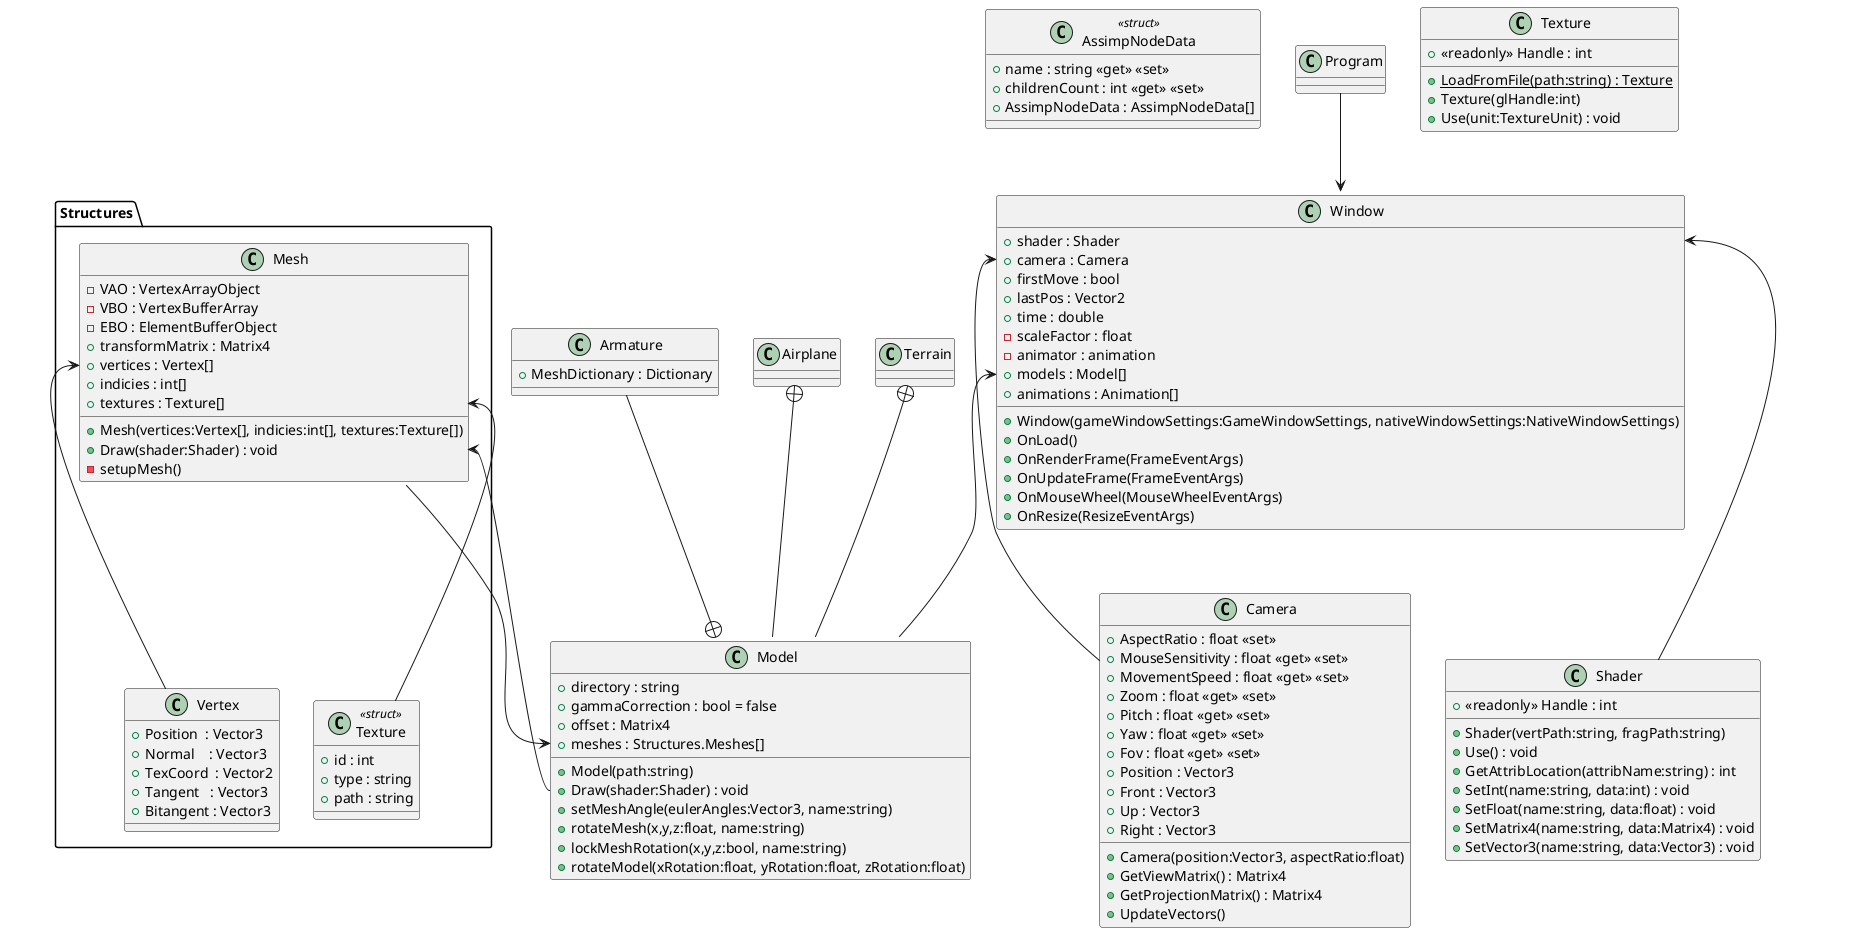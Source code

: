 @startuml AirplaneGame

class AssimpNodeData <<struct>> {
    + name : string <<get>> <<set>>
    + childrenCount : int <<get>> <<set>>
    + AssimpNodeData : AssimpNodeData[]

}

class Camera {
    + Camera(position:Vector3, aspectRatio:float)
    + AspectRatio : float <<set>>
    + MouseSensitivity : float <<get>> <<set>>
    + MovementSpeed : float <<get>> <<set>>
    + Zoom : float <<get>> <<set>>
    + Pitch : float <<get>> <<set>>
    + Yaw : float <<get>> <<set>>
    + Fov : float <<get>> <<set>>
    + Position : Vector3
    + Front : Vector3
    + Up : Vector3
    + Right : Vector3
    + GetViewMatrix() : Matrix4
    + GetProjectionMatrix() : Matrix4
    + UpdateVectors()
}
class Model {
    + directory : string
    + gammaCorrection : bool = false
    + offset : Matrix4
    + meshes : Structures.Meshes[]
    + Model(path:string)
    + Draw(shader:Shader) : void
    + setMeshAngle(eulerAngles:Vector3, name:string)
    + rotateMesh(x,y,z:float, name:string)
    + lockMeshRotation(x,y,z:bool, name:string)
    + rotateModel(xRotation:float, yRotation:float, zRotation:float)
}

class Armature {
    + MeshDictionary : Dictionary
}
class Airplane{
    
}

class Terrain{
    
}
Armature --+ Model
Airplane +-- Model
Terrain +-- Model

class Shader {
    + <<readonly>> Handle : int
    + Shader(vertPath:string, fragPath:string)
    + Use() : void
    + GetAttribLocation(attribName:string) : int
    + SetInt(name:string, data:int) : void
    + SetFloat(name:string, data:float) : void
    + SetMatrix4(name:string, data:Matrix4) : void
    + SetVector3(name:string, data:Vector3) : void
}

package Structures {
class Vertex {
    + Position  : Vector3
    + Normal    : Vector3
    + TexCoord  : Vector2
    + Tangent   : Vector3
    + Bitangent : Vector3
}
class Texture <<struct>> {
    + id : int
    + type : string
    + path : string
}

class Mesh {
    - VAO : VertexArrayObject
    - VBO : VertexBufferArray
    - EBO : ElementBufferObject
    + transformMatrix : Matrix4
    + vertices : Vertex[]
    + indicies : int[]
    + textures : Texture[]
    + Mesh(vertices:Vertex[], indicies:int[], textures:Texture[])
    + Draw(shader:Shader) : void
    - setupMesh()
}

}

Mesh::Draw <-- Model::Draw
Mesh::vertices <-- Vertex
Mesh::textures <-- Texture


class Texture {
    + <<readonly>> Handle : int
    + {static} LoadFromFile(path:string) : Texture
    + Texture(glHandle:int)
    + Use(unit:TextureUnit) : void
}
class Window {
    + shader : Shader
    + camera : Camera
    + firstMove : bool
    + lastPos : Vector2
    + time : double
    - scaleFactor : float
    - animator : animation
    + models : Model[]
    + animations : Animation[]
    + Window(gameWindowSettings:GameWindowSettings, nativeWindowSettings:NativeWindowSettings)
    + OnLoad()
    + OnRenderFrame(FrameEventArgs)
    + OnUpdateFrame(FrameEventArgs)
    + OnMouseWheel(MouseWheelEventArgs)
    + OnResize(ResizeEventArgs)
}

Window::models <-- Model
Model::meshes <-- Mesh
Program --> Window
Window::shader <-- Shader
Window::camera <-- Camera
@enduml
